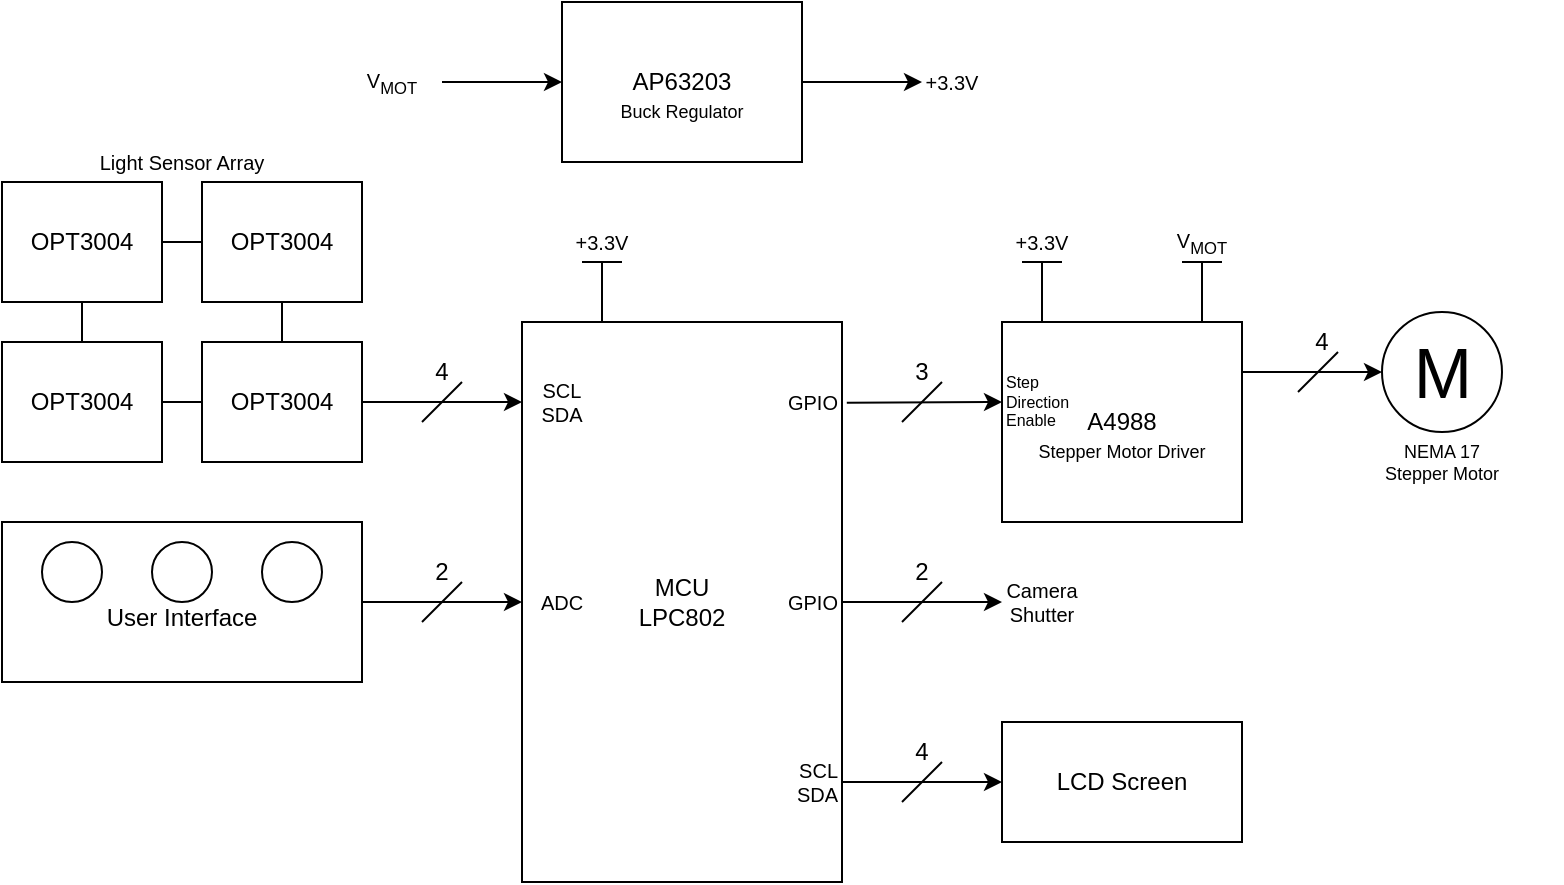 <mxfile version="26.1.1">
  <diagram name="Page-1" id="gSAlf5-J-mTgokgtJlro">
    <mxGraphModel dx="1049" dy="546" grid="1" gridSize="10" guides="1" tooltips="1" connect="1" arrows="1" fold="1" page="1" pageScale="1" pageWidth="850" pageHeight="1100" math="0" shadow="0">
      <root>
        <mxCell id="0" />
        <mxCell id="1" parent="0" />
        <mxCell id="aPZS67TkxXIWe00KZSoI-1" value="MCU&lt;div&gt;LPC802&lt;/div&gt;" style="rounded=0;whiteSpace=wrap;html=1;" parent="1" vertex="1">
          <mxGeometry x="320" y="320" width="160" height="280" as="geometry" />
        </mxCell>
        <mxCell id="aPZS67TkxXIWe00KZSoI-2" value="+3.3V" style="text;html=1;align=center;verticalAlign=middle;whiteSpace=wrap;rounded=0;fontSize=10;" parent="1" vertex="1">
          <mxGeometry x="520" y="190" width="30" height="20" as="geometry" />
        </mxCell>
        <mxCell id="iXIhRMF7xX4rHHFmgsRS-1" value="AP63203" style="rounded=0;whiteSpace=wrap;html=1;" vertex="1" parent="1">
          <mxGeometry x="340" y="160" width="120" height="80" as="geometry" />
        </mxCell>
        <mxCell id="iXIhRMF7xX4rHHFmgsRS-2" value="" style="endArrow=classic;html=1;rounded=0;exitX=1;exitY=0.5;exitDx=0;exitDy=0;entryX=0;entryY=0.5;entryDx=0;entryDy=0;" edge="1" parent="1" source="iXIhRMF7xX4rHHFmgsRS-1" target="aPZS67TkxXIWe00KZSoI-2">
          <mxGeometry width="50" height="50" relative="1" as="geometry">
            <mxPoint x="570" y="310" as="sourcePoint" />
            <mxPoint x="500" y="200" as="targetPoint" />
          </mxGeometry>
        </mxCell>
        <mxCell id="iXIhRMF7xX4rHHFmgsRS-3" value="" style="endArrow=classic;html=1;rounded=0;" edge="1" parent="1">
          <mxGeometry width="50" height="50" relative="1" as="geometry">
            <mxPoint x="280" y="200" as="sourcePoint" />
            <mxPoint x="340" y="200" as="targetPoint" />
          </mxGeometry>
        </mxCell>
        <mxCell id="iXIhRMF7xX4rHHFmgsRS-4" value="V&lt;sub&gt;MOT&lt;/sub&gt;" style="text;html=1;align=center;verticalAlign=middle;whiteSpace=wrap;rounded=0;fontSize=10;" vertex="1" parent="1">
          <mxGeometry x="230" y="190" width="50" height="20" as="geometry" />
        </mxCell>
        <mxCell id="iXIhRMF7xX4rHHFmgsRS-5" value="Buck Regulator" style="text;html=1;align=center;verticalAlign=middle;whiteSpace=wrap;rounded=0;fontSize=9;" vertex="1" parent="1">
          <mxGeometry x="340" y="200" width="120" height="30" as="geometry" />
        </mxCell>
        <mxCell id="iXIhRMF7xX4rHHFmgsRS-6" value="+3.3V" style="text;html=1;align=center;verticalAlign=middle;whiteSpace=wrap;rounded=0;fontSize=10;" vertex="1" parent="1">
          <mxGeometry x="340" y="270" width="40" height="20" as="geometry" />
        </mxCell>
        <mxCell id="iXIhRMF7xX4rHHFmgsRS-7" value="" style="endArrow=none;html=1;rounded=0;" edge="1" parent="1">
          <mxGeometry width="50" height="50" relative="1" as="geometry">
            <mxPoint x="350" y="290" as="sourcePoint" />
            <mxPoint x="370" y="290" as="targetPoint" />
            <Array as="points">
              <mxPoint x="362.5" y="290" />
            </Array>
          </mxGeometry>
        </mxCell>
        <mxCell id="iXIhRMF7xX4rHHFmgsRS-8" value="" style="endArrow=none;html=1;rounded=0;exitX=0.25;exitY=0;exitDx=0;exitDy=0;" edge="1" parent="1" source="aPZS67TkxXIWe00KZSoI-1">
          <mxGeometry width="50" height="50" relative="1" as="geometry">
            <mxPoint x="230" y="360" as="sourcePoint" />
            <mxPoint x="360" y="290" as="targetPoint" />
          </mxGeometry>
        </mxCell>
        <mxCell id="iXIhRMF7xX4rHHFmgsRS-9" value="A4988" style="rounded=0;whiteSpace=wrap;html=1;" vertex="1" parent="1">
          <mxGeometry x="560" y="320" width="120" height="100" as="geometry" />
        </mxCell>
        <mxCell id="iXIhRMF7xX4rHHFmgsRS-10" value="&lt;font&gt;Stepper Motor Driver&lt;/font&gt;" style="text;html=1;align=center;verticalAlign=middle;whiteSpace=wrap;rounded=0;fontSize=9;" vertex="1" parent="1">
          <mxGeometry x="560" y="370" width="120" height="30" as="geometry" />
        </mxCell>
        <mxCell id="iXIhRMF7xX4rHHFmgsRS-11" value="+3.3V" style="text;html=1;align=center;verticalAlign=middle;whiteSpace=wrap;rounded=0;fontSize=10;" vertex="1" parent="1">
          <mxGeometry x="560" y="270" width="40" height="20" as="geometry" />
        </mxCell>
        <mxCell id="iXIhRMF7xX4rHHFmgsRS-12" value="" style="endArrow=none;html=1;rounded=0;" edge="1" parent="1">
          <mxGeometry width="50" height="50" relative="1" as="geometry">
            <mxPoint x="570" y="290" as="sourcePoint" />
            <mxPoint x="590" y="290" as="targetPoint" />
            <Array as="points">
              <mxPoint x="582.5" y="290" />
            </Array>
          </mxGeometry>
        </mxCell>
        <mxCell id="iXIhRMF7xX4rHHFmgsRS-13" value="" style="endArrow=none;html=1;rounded=0;exitX=0.25;exitY=0;exitDx=0;exitDy=0;" edge="1" parent="1">
          <mxGeometry width="50" height="50" relative="1" as="geometry">
            <mxPoint x="580" y="320" as="sourcePoint" />
            <mxPoint x="580" y="290" as="targetPoint" />
          </mxGeometry>
        </mxCell>
        <mxCell id="iXIhRMF7xX4rHHFmgsRS-17" value="V&lt;sub&gt;MOT&lt;/sub&gt;" style="text;html=1;align=center;verticalAlign=middle;whiteSpace=wrap;rounded=0;fontSize=10;" vertex="1" parent="1">
          <mxGeometry x="640" y="270" width="40" height="20" as="geometry" />
        </mxCell>
        <mxCell id="iXIhRMF7xX4rHHFmgsRS-18" value="" style="endArrow=none;html=1;rounded=0;" edge="1" parent="1">
          <mxGeometry width="50" height="50" relative="1" as="geometry">
            <mxPoint x="650" y="290" as="sourcePoint" />
            <mxPoint x="670" y="290" as="targetPoint" />
            <Array as="points">
              <mxPoint x="662.5" y="290" />
            </Array>
          </mxGeometry>
        </mxCell>
        <mxCell id="iXIhRMF7xX4rHHFmgsRS-19" value="" style="endArrow=none;html=1;rounded=0;exitX=0.25;exitY=0;exitDx=0;exitDy=0;" edge="1" parent="1">
          <mxGeometry width="50" height="50" relative="1" as="geometry">
            <mxPoint x="660" y="320" as="sourcePoint" />
            <mxPoint x="660" y="290" as="targetPoint" />
          </mxGeometry>
        </mxCell>
        <mxCell id="iXIhRMF7xX4rHHFmgsRS-21" value="" style="endArrow=classic;html=1;rounded=0;entryX=0;entryY=0.5;entryDx=0;entryDy=0;exitX=1.015;exitY=0.144;exitDx=0;exitDy=0;exitPerimeter=0;" edge="1" parent="1" source="aPZS67TkxXIWe00KZSoI-1" target="iXIhRMF7xX4rHHFmgsRS-24">
          <mxGeometry width="50" height="50" relative="1" as="geometry">
            <mxPoint x="380" y="370" as="sourcePoint" />
            <mxPoint x="430" y="320" as="targetPoint" />
          </mxGeometry>
        </mxCell>
        <mxCell id="iXIhRMF7xX4rHHFmgsRS-22" value="" style="endArrow=none;html=1;rounded=0;" edge="1" parent="1">
          <mxGeometry width="50" height="50" relative="1" as="geometry">
            <mxPoint x="510" y="370" as="sourcePoint" />
            <mxPoint x="530" y="350" as="targetPoint" />
            <Array as="points">
              <mxPoint x="520" y="360" />
            </Array>
          </mxGeometry>
        </mxCell>
        <mxCell id="iXIhRMF7xX4rHHFmgsRS-23" value="3" style="text;html=1;align=center;verticalAlign=middle;whiteSpace=wrap;rounded=0;" vertex="1" parent="1">
          <mxGeometry x="490" y="330" width="60" height="30" as="geometry" />
        </mxCell>
        <mxCell id="iXIhRMF7xX4rHHFmgsRS-24" value="Step&lt;br&gt;Direction&lt;br&gt;Enable" style="text;html=1;align=left;verticalAlign=middle;whiteSpace=wrap;rounded=0;fontSize=8;" vertex="1" parent="1">
          <mxGeometry x="560" y="345" width="40" height="30" as="geometry" />
        </mxCell>
        <mxCell id="iXIhRMF7xX4rHHFmgsRS-25" value="GPIO" style="text;html=1;align=right;verticalAlign=middle;whiteSpace=wrap;rounded=0;fontSize=10;" vertex="1" parent="1">
          <mxGeometry x="440" y="350" width="40" height="20" as="geometry" />
        </mxCell>
        <mxCell id="iXIhRMF7xX4rHHFmgsRS-26" value="M" style="verticalLabelPosition=middle;shadow=0;dashed=0;align=center;html=1;verticalAlign=middle;strokeWidth=1;shape=ellipse;aspect=fixed;fontSize=35;" vertex="1" parent="1">
          <mxGeometry x="750" y="315" width="60" height="60" as="geometry" />
        </mxCell>
        <mxCell id="iXIhRMF7xX4rHHFmgsRS-27" value="" style="endArrow=classic;html=1;rounded=0;entryX=0;entryY=0.5;entryDx=0;entryDy=0;exitX=1;exitY=0.25;exitDx=0;exitDy=0;" edge="1" parent="1" source="iXIhRMF7xX4rHHFmgsRS-9" target="iXIhRMF7xX4rHHFmgsRS-26">
          <mxGeometry width="50" height="50" relative="1" as="geometry">
            <mxPoint x="680" y="385" as="sourcePoint" />
            <mxPoint x="758" y="385" as="targetPoint" />
          </mxGeometry>
        </mxCell>
        <mxCell id="iXIhRMF7xX4rHHFmgsRS-28" value="" style="endArrow=none;html=1;rounded=0;" edge="1" parent="1">
          <mxGeometry width="50" height="50" relative="1" as="geometry">
            <mxPoint x="708" y="355" as="sourcePoint" />
            <mxPoint x="728" y="335" as="targetPoint" />
            <Array as="points">
              <mxPoint x="718" y="345" />
            </Array>
          </mxGeometry>
        </mxCell>
        <mxCell id="iXIhRMF7xX4rHHFmgsRS-29" value="4" style="text;html=1;align=center;verticalAlign=middle;whiteSpace=wrap;rounded=0;" vertex="1" parent="1">
          <mxGeometry x="690" y="315" width="60" height="30" as="geometry" />
        </mxCell>
        <mxCell id="iXIhRMF7xX4rHHFmgsRS-30" value="&lt;font&gt;NEMA 17&lt;/font&gt;&lt;div&gt;&lt;font&gt;Stepper Motor&lt;/font&gt;&lt;/div&gt;" style="text;html=1;align=center;verticalAlign=middle;whiteSpace=wrap;rounded=0;fontSize=9;" vertex="1" parent="1">
          <mxGeometry x="720" y="375" width="120" height="30" as="geometry" />
        </mxCell>
        <mxCell id="iXIhRMF7xX4rHHFmgsRS-31" value="Camera Shutter" style="text;html=1;align=center;verticalAlign=middle;whiteSpace=wrap;rounded=0;fontSize=10;" vertex="1" parent="1">
          <mxGeometry x="560" y="450" width="40" height="20" as="geometry" />
        </mxCell>
        <mxCell id="iXIhRMF7xX4rHHFmgsRS-32" value="" style="endArrow=classic;html=1;rounded=0;exitX=1;exitY=0.5;exitDx=0;exitDy=0;entryX=0;entryY=0.5;entryDx=0;entryDy=0;" edge="1" parent="1" target="iXIhRMF7xX4rHHFmgsRS-31">
          <mxGeometry width="50" height="50" relative="1" as="geometry">
            <mxPoint x="480" y="460" as="sourcePoint" />
            <mxPoint x="540" y="460" as="targetPoint" />
          </mxGeometry>
        </mxCell>
        <mxCell id="iXIhRMF7xX4rHHFmgsRS-33" value="GPIO" style="text;html=1;align=right;verticalAlign=middle;whiteSpace=wrap;rounded=0;fontSize=10;" vertex="1" parent="1">
          <mxGeometry x="440" y="450" width="40" height="20" as="geometry" />
        </mxCell>
        <mxCell id="iXIhRMF7xX4rHHFmgsRS-36" value="" style="endArrow=classic;html=1;rounded=0;exitX=1;exitY=0.5;exitDx=0;exitDy=0;entryX=0;entryY=0.5;entryDx=0;entryDy=0;" edge="1" parent="1">
          <mxGeometry width="50" height="50" relative="1" as="geometry">
            <mxPoint x="480" y="550" as="sourcePoint" />
            <mxPoint x="560" y="550.0" as="targetPoint" />
          </mxGeometry>
        </mxCell>
        <mxCell id="iXIhRMF7xX4rHHFmgsRS-37" value="SCL&lt;br&gt;SDA" style="text;html=1;align=right;verticalAlign=middle;whiteSpace=wrap;rounded=0;fontSize=10;" vertex="1" parent="1">
          <mxGeometry x="440" y="540" width="40" height="20" as="geometry" />
        </mxCell>
        <mxCell id="iXIhRMF7xX4rHHFmgsRS-38" value="SCL&lt;br&gt;SDA" style="text;html=1;align=center;verticalAlign=middle;whiteSpace=wrap;rounded=0;fontSize=10;" vertex="1" parent="1">
          <mxGeometry x="320" y="350" width="40" height="20" as="geometry" />
        </mxCell>
        <mxCell id="iXIhRMF7xX4rHHFmgsRS-39" value="" style="endArrow=classic;html=1;rounded=0;exitX=1;exitY=0.5;exitDx=0;exitDy=0;entryX=0;entryY=0.5;entryDx=0;entryDy=0;" edge="1" parent="1" target="iXIhRMF7xX4rHHFmgsRS-38">
          <mxGeometry width="50" height="50" relative="1" as="geometry">
            <mxPoint x="240" y="360" as="sourcePoint" />
            <mxPoint x="300" y="360" as="targetPoint" />
          </mxGeometry>
        </mxCell>
        <mxCell id="iXIhRMF7xX4rHHFmgsRS-41" value="" style="endArrow=none;html=1;rounded=0;" edge="1" parent="1">
          <mxGeometry width="50" height="50" relative="1" as="geometry">
            <mxPoint x="270" y="370" as="sourcePoint" />
            <mxPoint x="290" y="350" as="targetPoint" />
            <Array as="points">
              <mxPoint x="280" y="360" />
            </Array>
          </mxGeometry>
        </mxCell>
        <mxCell id="iXIhRMF7xX4rHHFmgsRS-42" value="4" style="text;html=1;align=center;verticalAlign=middle;whiteSpace=wrap;rounded=0;" vertex="1" parent="1">
          <mxGeometry x="250" y="330" width="60" height="30" as="geometry" />
        </mxCell>
        <mxCell id="iXIhRMF7xX4rHHFmgsRS-43" value="OPT3004" style="rounded=0;whiteSpace=wrap;html=1;" vertex="1" parent="1">
          <mxGeometry x="160" y="330" width="80" height="60" as="geometry" />
        </mxCell>
        <mxCell id="iXIhRMF7xX4rHHFmgsRS-44" value="OPT3004" style="rounded=0;whiteSpace=wrap;html=1;" vertex="1" parent="1">
          <mxGeometry x="60" y="330" width="80" height="60" as="geometry" />
        </mxCell>
        <mxCell id="iXIhRMF7xX4rHHFmgsRS-45" value="OPT3004" style="rounded=0;whiteSpace=wrap;html=1;" vertex="1" parent="1">
          <mxGeometry x="160" y="250" width="80" height="60" as="geometry" />
        </mxCell>
        <mxCell id="iXIhRMF7xX4rHHFmgsRS-46" value="OPT3004" style="rounded=0;whiteSpace=wrap;html=1;" vertex="1" parent="1">
          <mxGeometry x="60" y="250" width="80" height="60" as="geometry" />
        </mxCell>
        <mxCell id="iXIhRMF7xX4rHHFmgsRS-47" value="" style="endArrow=none;html=1;rounded=0;entryX=0.5;entryY=1;entryDx=0;entryDy=0;exitX=0.5;exitY=0;exitDx=0;exitDy=0;" edge="1" parent="1" source="iXIhRMF7xX4rHHFmgsRS-43" target="iXIhRMF7xX4rHHFmgsRS-45">
          <mxGeometry width="50" height="50" relative="1" as="geometry">
            <mxPoint x="250" y="370" as="sourcePoint" />
            <mxPoint x="300" y="320" as="targetPoint" />
          </mxGeometry>
        </mxCell>
        <mxCell id="iXIhRMF7xX4rHHFmgsRS-48" value="" style="endArrow=none;html=1;rounded=0;entryX=0;entryY=0.5;entryDx=0;entryDy=0;exitX=1;exitY=0.5;exitDx=0;exitDy=0;" edge="1" parent="1" source="iXIhRMF7xX4rHHFmgsRS-46" target="iXIhRMF7xX4rHHFmgsRS-45">
          <mxGeometry width="50" height="50" relative="1" as="geometry">
            <mxPoint x="210" y="340" as="sourcePoint" />
            <mxPoint x="210" y="320" as="targetPoint" />
          </mxGeometry>
        </mxCell>
        <mxCell id="iXIhRMF7xX4rHHFmgsRS-49" value="" style="endArrow=none;html=1;rounded=0;entryX=0.5;entryY=1;entryDx=0;entryDy=0;exitX=0.5;exitY=0;exitDx=0;exitDy=0;" edge="1" parent="1" source="iXIhRMF7xX4rHHFmgsRS-44" target="iXIhRMF7xX4rHHFmgsRS-46">
          <mxGeometry width="50" height="50" relative="1" as="geometry">
            <mxPoint x="150" y="290" as="sourcePoint" />
            <mxPoint x="170" y="290" as="targetPoint" />
          </mxGeometry>
        </mxCell>
        <mxCell id="iXIhRMF7xX4rHHFmgsRS-50" value="" style="endArrow=none;html=1;rounded=0;entryX=0;entryY=0.5;entryDx=0;entryDy=0;exitX=1;exitY=0.5;exitDx=0;exitDy=0;" edge="1" parent="1" source="iXIhRMF7xX4rHHFmgsRS-44" target="iXIhRMF7xX4rHHFmgsRS-43">
          <mxGeometry width="50" height="50" relative="1" as="geometry">
            <mxPoint x="110" y="340" as="sourcePoint" />
            <mxPoint x="110" y="320" as="targetPoint" />
          </mxGeometry>
        </mxCell>
        <mxCell id="iXIhRMF7xX4rHHFmgsRS-51" value="Light Sensor Array" style="text;html=1;align=center;verticalAlign=middle;whiteSpace=wrap;rounded=0;fontSize=10;" vertex="1" parent="1">
          <mxGeometry x="90" y="230" width="120" height="20" as="geometry" />
        </mxCell>
        <mxCell id="iXIhRMF7xX4rHHFmgsRS-52" value="LCD Screen" style="rounded=0;whiteSpace=wrap;html=1;" vertex="1" parent="1">
          <mxGeometry x="560" y="520" width="120" height="60" as="geometry" />
        </mxCell>
        <mxCell id="iXIhRMF7xX4rHHFmgsRS-55" value="" style="endArrow=none;html=1;rounded=0;" edge="1" parent="1">
          <mxGeometry width="50" height="50" relative="1" as="geometry">
            <mxPoint x="510" y="560" as="sourcePoint" />
            <mxPoint x="530" y="540" as="targetPoint" />
            <Array as="points">
              <mxPoint x="520" y="550" />
            </Array>
          </mxGeometry>
        </mxCell>
        <mxCell id="iXIhRMF7xX4rHHFmgsRS-56" value="4" style="text;html=1;align=center;verticalAlign=middle;whiteSpace=wrap;rounded=0;" vertex="1" parent="1">
          <mxGeometry x="490" y="520" width="60" height="30" as="geometry" />
        </mxCell>
        <mxCell id="iXIhRMF7xX4rHHFmgsRS-60" value="" style="endArrow=classic;html=1;rounded=0;exitX=1;exitY=0.5;exitDx=0;exitDy=0;entryX=0;entryY=0.5;entryDx=0;entryDy=0;" edge="1" parent="1">
          <mxGeometry width="50" height="50" relative="1" as="geometry">
            <mxPoint x="240" y="460" as="sourcePoint" />
            <mxPoint x="320" y="460" as="targetPoint" />
          </mxGeometry>
        </mxCell>
        <mxCell id="iXIhRMF7xX4rHHFmgsRS-61" value="" style="endArrow=none;html=1;rounded=0;" edge="1" parent="1">
          <mxGeometry width="50" height="50" relative="1" as="geometry">
            <mxPoint x="270" y="470" as="sourcePoint" />
            <mxPoint x="290" y="450" as="targetPoint" />
            <Array as="points">
              <mxPoint x="280" y="460" />
            </Array>
          </mxGeometry>
        </mxCell>
        <mxCell id="iXIhRMF7xX4rHHFmgsRS-62" value="2" style="text;html=1;align=center;verticalAlign=middle;whiteSpace=wrap;rounded=0;" vertex="1" parent="1">
          <mxGeometry x="250" y="430" width="60" height="30" as="geometry" />
        </mxCell>
        <mxCell id="iXIhRMF7xX4rHHFmgsRS-63" value="&lt;div&gt;&lt;br&gt;&lt;/div&gt;User Interface" style="rounded=0;whiteSpace=wrap;html=1;" vertex="1" parent="1">
          <mxGeometry x="60" y="420" width="180" height="80" as="geometry" />
        </mxCell>
        <mxCell id="iXIhRMF7xX4rHHFmgsRS-66" value="" style="ellipse;whiteSpace=wrap;html=1;aspect=fixed;" vertex="1" parent="1">
          <mxGeometry x="80" y="430" width="30" height="30" as="geometry" />
        </mxCell>
        <mxCell id="iXIhRMF7xX4rHHFmgsRS-67" value="" style="ellipse;whiteSpace=wrap;html=1;aspect=fixed;" vertex="1" parent="1">
          <mxGeometry x="135" y="430" width="30" height="30" as="geometry" />
        </mxCell>
        <mxCell id="iXIhRMF7xX4rHHFmgsRS-69" value="" style="ellipse;whiteSpace=wrap;html=1;aspect=fixed;" vertex="1" parent="1">
          <mxGeometry x="190" y="430" width="30" height="30" as="geometry" />
        </mxCell>
        <mxCell id="iXIhRMF7xX4rHHFmgsRS-70" value="ADC" style="text;html=1;align=center;verticalAlign=middle;whiteSpace=wrap;rounded=0;fontSize=10;" vertex="1" parent="1">
          <mxGeometry x="320" y="450" width="40" height="20" as="geometry" />
        </mxCell>
        <mxCell id="iXIhRMF7xX4rHHFmgsRS-74" value="" style="endArrow=none;html=1;rounded=0;" edge="1" parent="1">
          <mxGeometry width="50" height="50" relative="1" as="geometry">
            <mxPoint x="510" y="470" as="sourcePoint" />
            <mxPoint x="530" y="450" as="targetPoint" />
            <Array as="points">
              <mxPoint x="520" y="460" />
            </Array>
          </mxGeometry>
        </mxCell>
        <mxCell id="iXIhRMF7xX4rHHFmgsRS-75" value="2" style="text;html=1;align=center;verticalAlign=middle;whiteSpace=wrap;rounded=0;" vertex="1" parent="1">
          <mxGeometry x="490" y="430" width="60" height="30" as="geometry" />
        </mxCell>
      </root>
    </mxGraphModel>
  </diagram>
</mxfile>
